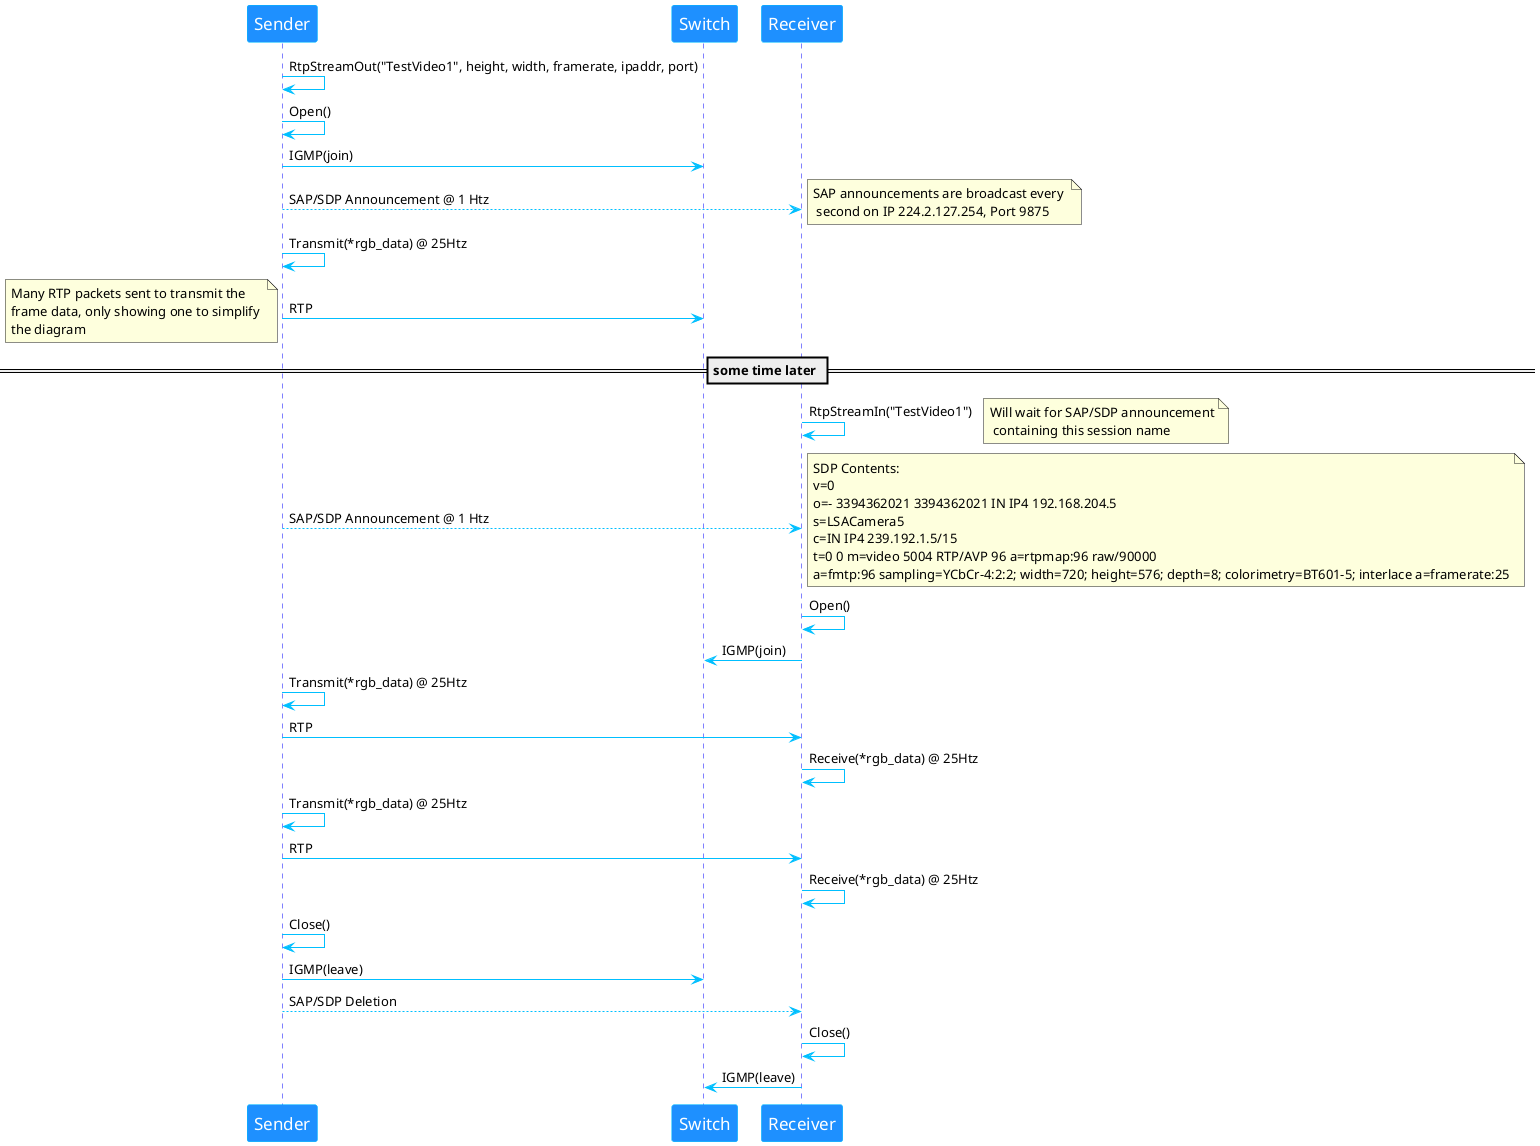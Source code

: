 @startuml

   skinparam sequence {
   ArrowColor DeepSkyBlue
   ActorBorderColor DeepSkyBlue
   LifeLineBorderColor blue
   LifeLineBackgroundColor #A9DCDF

   ParticipantBorderColor DeepSkyBlue
   ParticipantBackgroundColor DodgerBlue
   ParticipantFontName Impact
   ParticipantFontSize 17
   ParticipantFontColor #FFFFFF

   ActorBackgroundColor aqua
   ActorFontColor DeepSkyBlue
   ActorFontSize 17
   ActorFontName Aapex
   }
   participant Sender as Sender
   participant Switch      as Switch
   participant Receiver    as Receiver

   Sender -> Sender :  RtpStreamOut("TestVideo1", height, width, framerate, ipaddr, port)
   Sender -> Sender :  Open()
   Sender -> Switch :  IGMP(join)
   Sender --> Receiver :  SAP/SDP Announcement @ 1 Htz
   note right: SAP announcements are broadcast every \n second on IP 224.2.127.254, Port 9875
   Sender -> Sender :  Transmit(*rgb_data) @ 25Htz
   Sender -> Switch :  RTP
   note left: Many RTP packets sent to transmit the \nframe data, only showing one to simplify \nthe diagram 
== some time later ==
   Receiver -> Receiver : RtpStreamIn("TestVideo1")
   note right: Will wait for SAP/SDP announcement\n containing this session name
   Sender --> Receiver :  SAP/SDP Announcement @ 1 Htz
   note right: SDP Contents:\nv=0\no=- 3394362021 3394362021 IN IP4 192.168.204.5 \ns=LSACamera5 \nc=IN IP4 239.192.1.5/15 \nt=0 0 m=video 5004 RTP/AVP 96 a=rtpmap:96 raw/90000 \na=fmtp:96 sampling=YCbCr-4:2:2; width=720; height=576; depth=8; colorimetry=BT601-5; interlace a=framerate:25 
   Receiver -> Receiver : Open()
   Receiver -> Switch :  IGMP(join)
   Sender -> Sender :  Transmit(*rgb_data) @ 25Htz
   Sender -> Receiver :  RTP
   Receiver -> Receiver :  Receive(*rgb_data) @ 25Htz
   Sender -> Sender :  Transmit(*rgb_data) @ 25Htz
   Sender -> Receiver :  RTP
   Receiver -> Receiver :  Receive(*rgb_data) @ 25Htz
   Sender -> Sender : Close()
   Sender -> Switch :  IGMP(leave)
   Sender --> Receiver :  SAP/SDP Deletion
   Receiver -> Receiver :  Close()
   Receiver -> Switch :  IGMP(leave)
@enduml